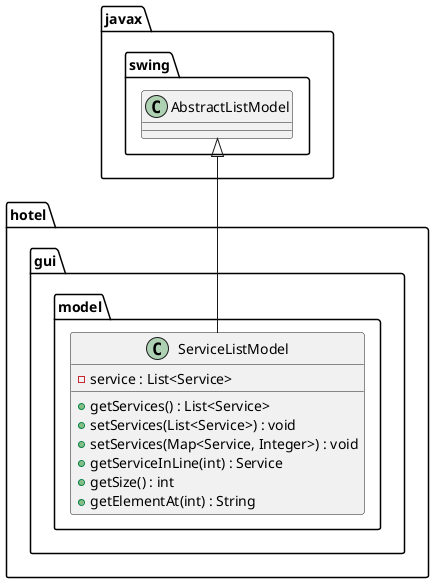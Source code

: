 @startuml

class hotel.gui.model.ServiceListModel {
    - service : List<Service>
    + getServices() : List<Service>
    + setServices(List<Service>) : void
    + setServices(Map<Service, Integer>) : void
    + getServiceInLine(int) : Service
    + getSize() : int
    + getElementAt(int) : String
}

javax.swing.AbstractListModel <|-- hotel.gui.model.ServiceListModel

@enduml